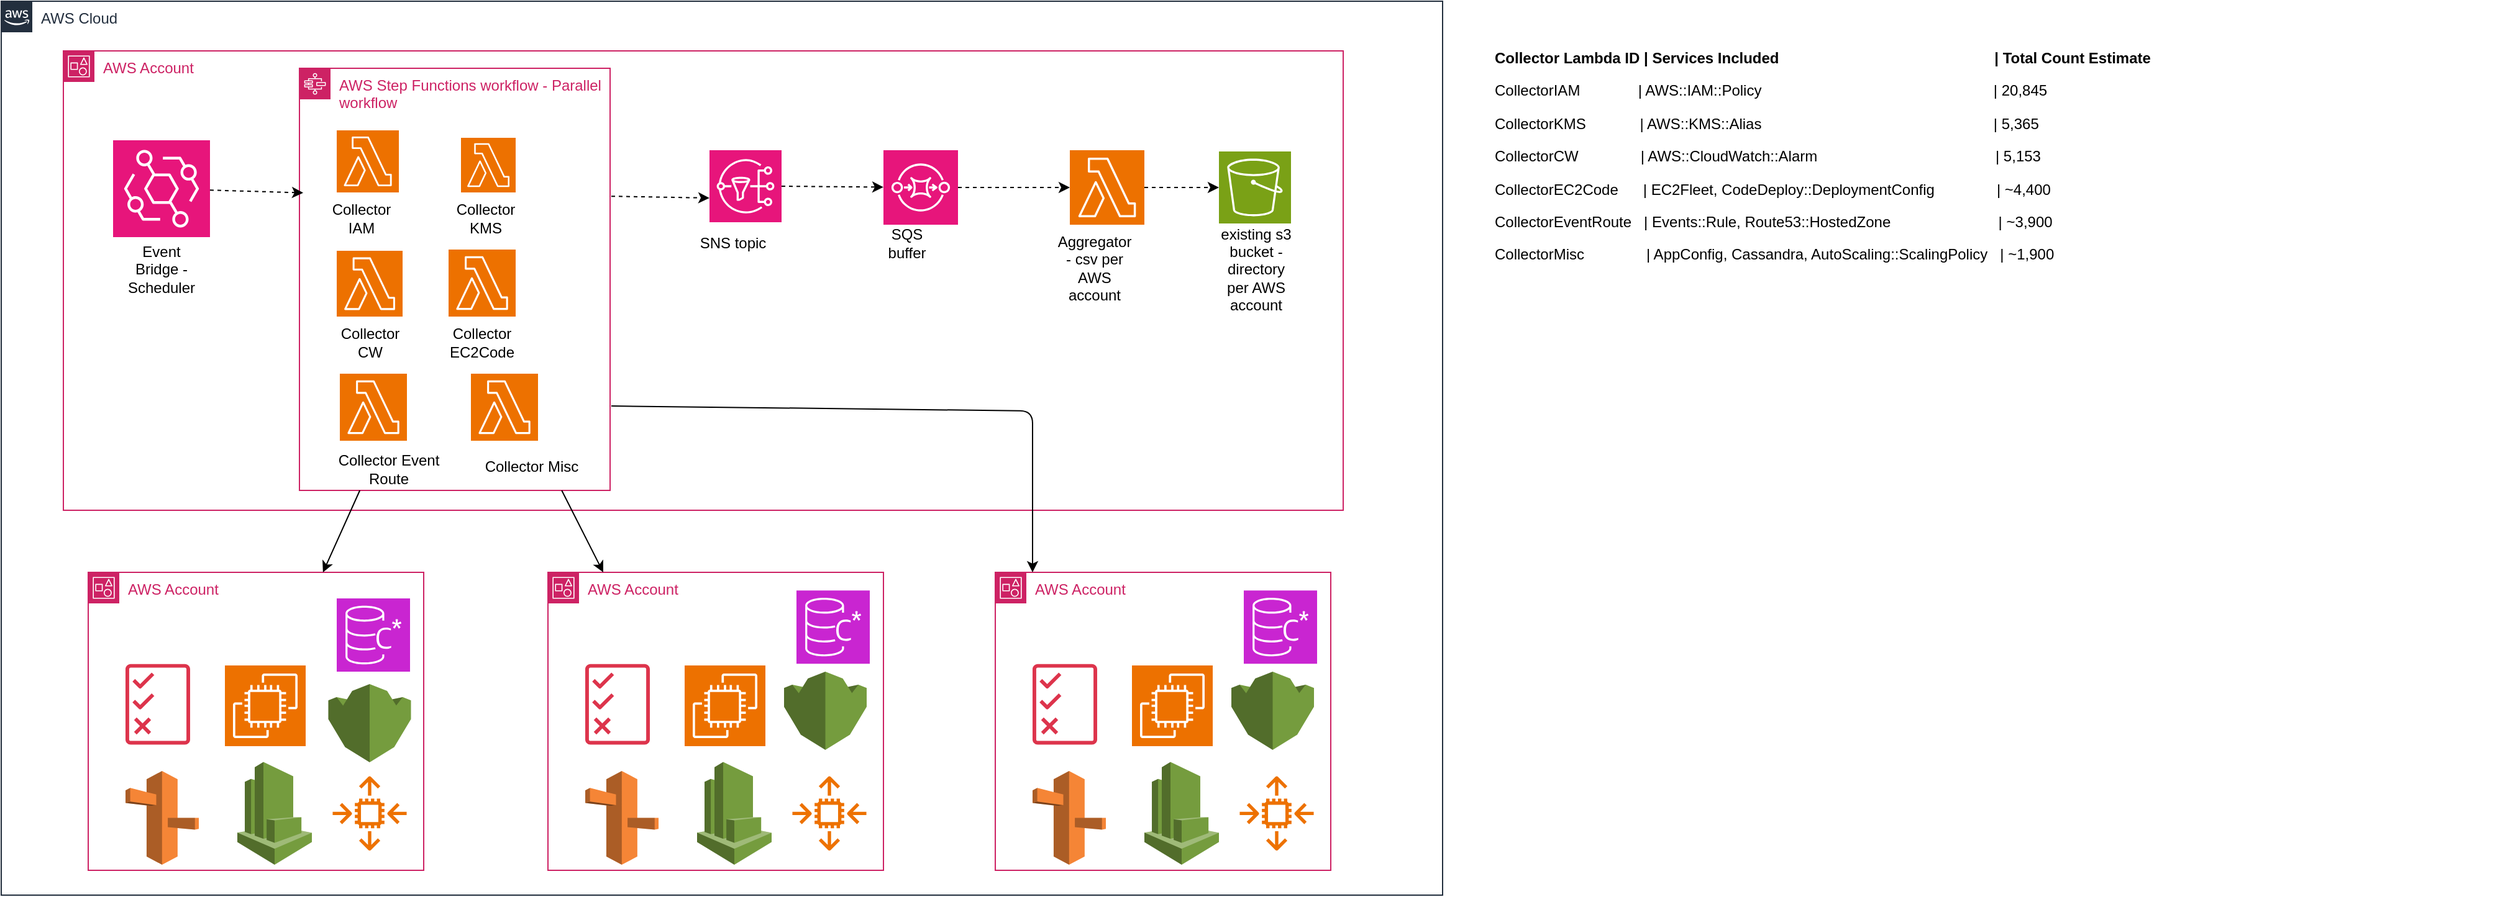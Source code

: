 <mxfile>
    <diagram id="aknyKr8WAboPeekxBtiO" name="Page-1">
        <mxGraphModel dx="922" dy="731" grid="1" gridSize="10" guides="1" tooltips="1" connect="1" arrows="1" fold="1" page="1" pageScale="1" pageWidth="850" pageHeight="1100" math="0" shadow="0">
            <root>
                <mxCell id="0"/>
                <mxCell id="1" parent="0"/>
                <mxCell id="2" value="AWS Account" style="points=[[0,0],[0.25,0],[0.5,0],[0.75,0],[1,0],[1,0.25],[1,0.5],[1,0.75],[1,1],[0.75,1],[0.5,1],[0.25,1],[0,1],[0,0.75],[0,0.5],[0,0.25]];outlineConnect=0;gradientColor=none;html=1;whiteSpace=wrap;fontSize=12;fontStyle=0;container=1;pointerEvents=0;collapsible=0;recursiveResize=0;shape=mxgraph.aws4.group;grIcon=mxgraph.aws4.group_account;strokeColor=#CD2264;fillColor=none;verticalAlign=top;align=left;spacingLeft=30;fontColor=#CD2264;dashed=0;" parent="1" vertex="1">
                    <mxGeometry x="70" y="40" width="1030" height="370" as="geometry"/>
                </mxCell>
                <mxCell id="7" value="AWS Step Functions workflow - Parallel workflow&amp;nbsp;" style="points=[[0,0],[0.25,0],[0.5,0],[0.75,0],[1,0],[1,0.25],[1,0.5],[1,0.75],[1,1],[0.75,1],[0.5,1],[0.25,1],[0,1],[0,0.75],[0,0.5],[0,0.25]];outlineConnect=0;gradientColor=none;html=1;whiteSpace=wrap;fontSize=12;fontStyle=0;container=1;pointerEvents=0;collapsible=0;recursiveResize=0;shape=mxgraph.aws4.group;grIcon=mxgraph.aws4.group_aws_step_functions_workflow;strokeColor=#CD2264;fillColor=none;verticalAlign=top;align=left;spacingLeft=30;fontColor=#CD2264;dashed=0;" parent="2" vertex="1">
                    <mxGeometry x="190" y="14" width="250" height="340" as="geometry"/>
                </mxCell>
                <mxCell id="8" value="" style="sketch=0;points=[[0,0,0],[0.25,0,0],[0.5,0,0],[0.75,0,0],[1,0,0],[0,1,0],[0.25,1,0],[0.5,1,0],[0.75,1,0],[1,1,0],[0,0.25,0],[0,0.5,0],[0,0.75,0],[1,0.25,0],[1,0.5,0],[1,0.75,0]];outlineConnect=0;fontColor=#232F3E;fillColor=#ED7100;strokeColor=#ffffff;dashed=0;verticalLabelPosition=bottom;verticalAlign=top;align=center;html=1;fontSize=12;fontStyle=0;aspect=fixed;shape=mxgraph.aws4.resourceIcon;resIcon=mxgraph.aws4.lambda;" parent="7" vertex="1">
                    <mxGeometry x="30" y="50" width="50" height="50" as="geometry"/>
                </mxCell>
                <mxCell id="12" value="" style="sketch=0;points=[[0,0,0],[0.25,0,0],[0.5,0,0],[0.75,0,0],[1,0,0],[0,1,0],[0.25,1,0],[0.5,1,0],[0.75,1,0],[1,1,0],[0,0.25,0],[0,0.5,0],[0,0.75,0],[1,0.25,0],[1,0.5,0],[1,0.75,0]];outlineConnect=0;fontColor=#232F3E;fillColor=#ED7100;strokeColor=#ffffff;dashed=0;verticalLabelPosition=bottom;verticalAlign=top;align=center;html=1;fontSize=12;fontStyle=0;aspect=fixed;shape=mxgraph.aws4.resourceIcon;resIcon=mxgraph.aws4.lambda;" parent="7" vertex="1">
                    <mxGeometry x="130" y="56" width="44" height="44" as="geometry"/>
                </mxCell>
                <mxCell id="14" value="AWS Account" style="points=[[0,0],[0.25,0],[0.5,0],[0.75,0],[1,0],[1,0.25],[1,0.5],[1,0.75],[1,1],[0.75,1],[0.5,1],[0.25,1],[0,1],[0,0.75],[0,0.5],[0,0.25]];outlineConnect=0;gradientColor=none;html=1;whiteSpace=wrap;fontSize=12;fontStyle=0;container=1;pointerEvents=0;collapsible=0;recursiveResize=0;shape=mxgraph.aws4.group;grIcon=mxgraph.aws4.group_account;strokeColor=#CD2264;fillColor=none;verticalAlign=top;align=left;spacingLeft=30;fontColor=#CD2264;dashed=0;" parent="1" vertex="1">
                    <mxGeometry x="90" y="460" width="270" height="240" as="geometry"/>
                </mxCell>
                <mxCell id="15" value="" style="sketch=0;outlineConnect=0;fontColor=#232F3E;gradientColor=none;fillColor=#DD344C;strokeColor=none;dashed=0;verticalLabelPosition=bottom;verticalAlign=top;align=center;html=1;fontSize=12;fontStyle=0;aspect=fixed;pointerEvents=1;shape=mxgraph.aws4.permissions;" parent="14" vertex="1">
                    <mxGeometry x="30" y="73.58" width="52" height="65.42" as="geometry"/>
                </mxCell>
                <mxCell id="16" value="" style="sketch=0;points=[[0,0,0],[0.25,0,0],[0.5,0,0],[0.75,0,0],[1,0,0],[0,1,0],[0.25,1,0],[0.5,1,0],[0.75,1,0],[1,1,0],[0,0.25,0],[0,0.5,0],[0,0.75,0],[1,0.25,0],[1,0.5,0],[1,0.75,0]];outlineConnect=0;fontColor=#232F3E;fillColor=#ED7100;strokeColor=#ffffff;dashed=0;verticalLabelPosition=bottom;verticalAlign=top;align=center;html=1;fontSize=12;fontStyle=0;aspect=fixed;shape=mxgraph.aws4.resourceIcon;resIcon=mxgraph.aws4.ec2;" parent="14" vertex="1">
                    <mxGeometry x="110" y="75" width="65" height="65" as="geometry"/>
                </mxCell>
                <mxCell id="20" value="AWS Cloud" style="points=[[0,0],[0.25,0],[0.5,0],[0.75,0],[1,0],[1,0.25],[1,0.5],[1,0.75],[1,1],[0.75,1],[0.5,1],[0.25,1],[0,1],[0,0.75],[0,0.5],[0,0.25]];outlineConnect=0;gradientColor=none;html=1;whiteSpace=wrap;fontSize=12;fontStyle=0;container=1;pointerEvents=0;collapsible=0;recursiveResize=0;shape=mxgraph.aws4.group;grIcon=mxgraph.aws4.group_aws_cloud_alt;strokeColor=#232F3E;fillColor=none;verticalAlign=top;align=left;spacingLeft=30;fontColor=#232F3E;dashed=0;" parent="1" vertex="1">
                    <mxGeometry x="20" width="1160" height="720" as="geometry"/>
                </mxCell>
                <mxCell id="27" style="edgeStyle=none;html=1;exitX=1;exitY=0.5;exitDx=0;exitDy=0;exitPerimeter=0;dashed=1;" parent="20" source="21" target="22" edge="1">
                    <mxGeometry relative="1" as="geometry"/>
                </mxCell>
                <mxCell id="21" value="" style="sketch=0;points=[[0,0,0],[0.25,0,0],[0.5,0,0],[0.75,0,0],[1,0,0],[0,1,0],[0.25,1,0],[0.5,1,0],[0.75,1,0],[1,1,0],[0,0.25,0],[0,0.5,0],[0,0.75,0],[1,0.25,0],[1,0.5,0],[1,0.75,0]];outlineConnect=0;fontColor=#232F3E;fillColor=#E7157B;strokeColor=#ffffff;dashed=0;verticalLabelPosition=bottom;verticalAlign=top;align=center;html=1;fontSize=12;fontStyle=0;aspect=fixed;shape=mxgraph.aws4.resourceIcon;resIcon=mxgraph.aws4.sns;" parent="20" vertex="1">
                    <mxGeometry x="570" y="120" width="58" height="58" as="geometry"/>
                </mxCell>
                <mxCell id="29" style="edgeStyle=none;html=1;dashed=1;" parent="20" source="22" target="28" edge="1">
                    <mxGeometry relative="1" as="geometry">
                        <Array as="points">
                            <mxPoint x="820" y="150"/>
                        </Array>
                    </mxGeometry>
                </mxCell>
                <mxCell id="22" value="" style="sketch=0;points=[[0,0,0],[0.25,0,0],[0.5,0,0],[0.75,0,0],[1,0,0],[0,1,0],[0.25,1,0],[0.5,1,0],[0.75,1,0],[1,1,0],[0,0.25,0],[0,0.5,0],[0,0.75,0],[1,0.25,0],[1,0.5,0],[1,0.75,0]];outlineConnect=0;fontColor=#232F3E;fillColor=#E7157B;strokeColor=#ffffff;dashed=0;verticalLabelPosition=bottom;verticalAlign=top;align=center;html=1;fontSize=12;fontStyle=0;aspect=fixed;shape=mxgraph.aws4.resourceIcon;resIcon=mxgraph.aws4.sqs;" parent="20" vertex="1">
                    <mxGeometry x="710" y="120" width="60" height="60" as="geometry"/>
                </mxCell>
                <mxCell id="31" style="edgeStyle=none;html=1;dashed=1;" parent="20" source="28" target="30" edge="1">
                    <mxGeometry relative="1" as="geometry"/>
                </mxCell>
                <mxCell id="28" value="" style="sketch=0;points=[[0,0,0],[0.25,0,0],[0.5,0,0],[0.75,0,0],[1,0,0],[0,1,0],[0.25,1,0],[0.5,1,0],[0.75,1,0],[1,1,0],[0,0.25,0],[0,0.5,0],[0,0.75,0],[1,0.25,0],[1,0.5,0],[1,0.75,0]];outlineConnect=0;fontColor=#232F3E;fillColor=#ED7100;strokeColor=#ffffff;dashed=0;verticalLabelPosition=bottom;verticalAlign=top;align=center;html=1;fontSize=12;fontStyle=0;aspect=fixed;shape=mxgraph.aws4.resourceIcon;resIcon=mxgraph.aws4.lambda;" parent="20" vertex="1">
                    <mxGeometry x="860" y="120" width="60" height="60" as="geometry"/>
                </mxCell>
                <mxCell id="30" value="" style="sketch=0;points=[[0,0,0],[0.25,0,0],[0.5,0,0],[0.75,0,0],[1,0,0],[0,1,0],[0.25,1,0],[0.5,1,0],[0.75,1,0],[1,1,0],[0,0.25,0],[0,0.5,0],[0,0.75,0],[1,0.25,0],[1,0.5,0],[1,0.75,0]];outlineConnect=0;fontColor=#232F3E;fillColor=#7AA116;strokeColor=#ffffff;dashed=0;verticalLabelPosition=bottom;verticalAlign=top;align=center;html=1;fontSize=12;fontStyle=0;aspect=fixed;shape=mxgraph.aws4.resourceIcon;resIcon=mxgraph.aws4.s3;" parent="20" vertex="1">
                    <mxGeometry x="980" y="121" width="58" height="58" as="geometry"/>
                </mxCell>
                <mxCell id="32" value="SNS topic" style="text;html=1;align=center;verticalAlign=middle;whiteSpace=wrap;rounded=0;" parent="20" vertex="1">
                    <mxGeometry x="559" y="180" width="60" height="30" as="geometry"/>
                </mxCell>
                <mxCell id="33" value="SQS buffer" style="text;html=1;align=center;verticalAlign=middle;whiteSpace=wrap;rounded=0;" parent="20" vertex="1">
                    <mxGeometry x="699" y="180" width="60" height="30" as="geometry"/>
                </mxCell>
                <mxCell id="34" value="Aggregator - csv per AWS account" style="text;html=1;align=center;verticalAlign=middle;whiteSpace=wrap;rounded=0;" parent="20" vertex="1">
                    <mxGeometry x="850" y="200" width="60" height="30" as="geometry"/>
                </mxCell>
                <mxCell id="35" value="Collector IAM" style="text;html=1;align=center;verticalAlign=middle;whiteSpace=wrap;rounded=0;" parent="20" vertex="1">
                    <mxGeometry x="260" y="160" width="60" height="30" as="geometry"/>
                </mxCell>
                <mxCell id="36" value="Collector KMS" style="text;html=1;align=center;verticalAlign=middle;whiteSpace=wrap;rounded=0;" parent="20" vertex="1">
                    <mxGeometry x="360" y="160" width="60" height="30" as="geometry"/>
                </mxCell>
                <mxCell id="37" value="" style="sketch=0;points=[[0,0,0],[0.25,0,0],[0.5,0,0],[0.75,0,0],[1,0,0],[0,1,0],[0.25,1,0],[0.5,1,0],[0.75,1,0],[1,1,0],[0,0.25,0],[0,0.5,0],[0,0.75,0],[1,0.25,0],[1,0.5,0],[1,0.75,0]];outlineConnect=0;fontColor=#232F3E;fillColor=#ED7100;strokeColor=#ffffff;dashed=0;verticalLabelPosition=bottom;verticalAlign=top;align=center;html=1;fontSize=12;fontStyle=0;aspect=fixed;shape=mxgraph.aws4.resourceIcon;resIcon=mxgraph.aws4.lambda;" parent="20" vertex="1">
                    <mxGeometry x="270" y="201" width="53" height="53" as="geometry"/>
                </mxCell>
                <mxCell id="41" value="" style="sketch=0;points=[[0,0,0],[0.25,0,0],[0.5,0,0],[0.75,0,0],[1,0,0],[0,1,0],[0.25,1,0],[0.5,1,0],[0.75,1,0],[1,1,0],[0,0.25,0],[0,0.5,0],[0,0.75,0],[1,0.25,0],[1,0.5,0],[1,0.75,0]];outlineConnect=0;fontColor=#232F3E;fillColor=#ED7100;strokeColor=#ffffff;dashed=0;verticalLabelPosition=bottom;verticalAlign=top;align=center;html=1;fontSize=12;fontStyle=0;aspect=fixed;shape=mxgraph.aws4.resourceIcon;resIcon=mxgraph.aws4.lambda;" parent="20" vertex="1">
                    <mxGeometry x="360" y="200" width="54" height="54" as="geometry"/>
                </mxCell>
                <mxCell id="42" value="Collector CW" style="text;html=1;align=center;verticalAlign=middle;whiteSpace=wrap;rounded=0;" parent="20" vertex="1">
                    <mxGeometry x="266.5" y="260" width="60" height="30" as="geometry"/>
                </mxCell>
                <mxCell id="43" value="Collector EC2Code" style="text;html=1;align=center;verticalAlign=middle;whiteSpace=wrap;rounded=0;" parent="20" vertex="1">
                    <mxGeometry x="357" y="260" width="60" height="30" as="geometry"/>
                </mxCell>
                <mxCell id="44" value="" style="sketch=0;points=[[0,0,0],[0.25,0,0],[0.5,0,0],[0.75,0,0],[1,0,0],[0,1,0],[0.25,1,0],[0.5,1,0],[0.75,1,0],[1,1,0],[0,0.25,0],[0,0.5,0],[0,0.75,0],[1,0.25,0],[1,0.5,0],[1,0.75,0]];outlineConnect=0;fontColor=#232F3E;fillColor=#ED7100;strokeColor=#ffffff;dashed=0;verticalLabelPosition=bottom;verticalAlign=top;align=center;html=1;fontSize=12;fontStyle=0;aspect=fixed;shape=mxgraph.aws4.resourceIcon;resIcon=mxgraph.aws4.lambda;" parent="20" vertex="1">
                    <mxGeometry x="272.5" y="300" width="54" height="54" as="geometry"/>
                </mxCell>
                <mxCell id="47" value="" style="sketch=0;points=[[0,0,0],[0.25,0,0],[0.5,0,0],[0.75,0,0],[1,0,0],[0,1,0],[0.25,1,0],[0.5,1,0],[0.75,1,0],[1,1,0],[0,0.25,0],[0,0.5,0],[0,0.75,0],[1,0.25,0],[1,0.5,0],[1,0.75,0]];outlineConnect=0;fontColor=#232F3E;fillColor=#ED7100;strokeColor=#ffffff;dashed=0;verticalLabelPosition=bottom;verticalAlign=top;align=center;html=1;fontSize=12;fontStyle=0;aspect=fixed;shape=mxgraph.aws4.resourceIcon;resIcon=mxgraph.aws4.lambda;" parent="20" vertex="1">
                    <mxGeometry x="378" y="300" width="54" height="54" as="geometry"/>
                </mxCell>
                <mxCell id="48" value="Collector Misc" style="text;html=1;align=center;verticalAlign=middle;whiteSpace=wrap;rounded=0;" parent="20" vertex="1">
                    <mxGeometry x="378" y="360" width="97.5" height="30" as="geometry"/>
                </mxCell>
                <mxCell id="6" value="" style="sketch=0;points=[[0,0,0],[0.25,0,0],[0.5,0,0],[0.75,0,0],[1,0,0],[0,1,0],[0.25,1,0],[0.5,1,0],[0.75,1,0],[1,1,0],[0,0.25,0],[0,0.5,0],[0,0.75,0],[1,0.25,0],[1,0.5,0],[1,0.75,0]];outlineConnect=0;fontColor=#232F3E;fillColor=#E7157B;strokeColor=#ffffff;dashed=0;verticalLabelPosition=bottom;verticalAlign=top;align=center;html=1;fontSize=12;fontStyle=0;aspect=fixed;shape=mxgraph.aws4.resourceIcon;resIcon=mxgraph.aws4.eventbridge;" parent="20" vertex="1">
                    <mxGeometry x="90" y="112" width="78" height="78" as="geometry"/>
                </mxCell>
                <mxCell id="50" value="Event Bridge - Scheduler" style="text;html=1;align=center;verticalAlign=middle;whiteSpace=wrap;rounded=0;" parent="20" vertex="1">
                    <mxGeometry x="99" y="201" width="60" height="30" as="geometry"/>
                </mxCell>
                <mxCell id="46" value="Collector Event&lt;div&gt;Route&lt;/div&gt;" style="text;html=1;align=center;verticalAlign=middle;whiteSpace=wrap;rounded=0;" parent="20" vertex="1">
                    <mxGeometry x="260" y="360" width="103.5" height="34" as="geometry"/>
                </mxCell>
                <mxCell id="54" value="existing s3 bucket - directory per AWS account" style="text;html=1;align=center;verticalAlign=middle;whiteSpace=wrap;rounded=0;" vertex="1" parent="20">
                    <mxGeometry x="980" y="201" width="60" height="30" as="geometry"/>
                </mxCell>
                <mxCell id="55" value="" style="outlineConnect=0;dashed=0;verticalLabelPosition=bottom;verticalAlign=top;align=center;html=1;shape=mxgraph.aws3.kms;fillColor=#759C3E;gradientColor=none;" vertex="1" parent="20">
                    <mxGeometry x="263.25" y="550" width="66.5" height="63" as="geometry"/>
                </mxCell>
                <mxCell id="83" value="" style="outlineConnect=0;dashed=0;verticalLabelPosition=bottom;verticalAlign=top;align=center;html=1;shape=mxgraph.aws3.route_53;fillColor=#F58536;gradientColor=none;" vertex="1" parent="20">
                    <mxGeometry x="100" y="620" width="59" height="75.5" as="geometry"/>
                </mxCell>
                <mxCell id="84" value="" style="outlineConnect=0;dashed=0;verticalLabelPosition=bottom;verticalAlign=top;align=center;html=1;shape=mxgraph.aws3.cloudwatch;fillColor=#759C3E;gradientColor=none;" vertex="1" parent="20">
                    <mxGeometry x="190" y="612.75" width="60" height="82.75" as="geometry"/>
                </mxCell>
                <mxCell id="85" value="" style="sketch=0;outlineConnect=0;fontColor=#232F3E;gradientColor=none;fillColor=#ED7100;strokeColor=none;dashed=0;verticalLabelPosition=bottom;verticalAlign=top;align=center;html=1;fontSize=12;fontStyle=0;aspect=fixed;pointerEvents=1;shape=mxgraph.aws4.auto_scaling2;" vertex="1" parent="20">
                    <mxGeometry x="266.5" y="624.13" width="60" height="60" as="geometry"/>
                </mxCell>
                <mxCell id="86" value="AWS Account" style="points=[[0,0],[0.25,0],[0.5,0],[0.75,0],[1,0],[1,0.25],[1,0.5],[1,0.75],[1,1],[0.75,1],[0.5,1],[0.25,1],[0,1],[0,0.75],[0,0.5],[0,0.25]];outlineConnect=0;gradientColor=none;html=1;whiteSpace=wrap;fontSize=12;fontStyle=0;container=1;pointerEvents=0;collapsible=0;recursiveResize=0;shape=mxgraph.aws4.group;grIcon=mxgraph.aws4.group_account;strokeColor=#CD2264;fillColor=none;verticalAlign=top;align=left;spacingLeft=30;fontColor=#CD2264;dashed=0;" vertex="1" parent="20">
                    <mxGeometry x="440" y="460" width="270" height="240" as="geometry"/>
                </mxCell>
                <mxCell id="87" value="" style="sketch=0;outlineConnect=0;fontColor=#232F3E;gradientColor=none;fillColor=#DD344C;strokeColor=none;dashed=0;verticalLabelPosition=bottom;verticalAlign=top;align=center;html=1;fontSize=12;fontStyle=0;aspect=fixed;pointerEvents=1;shape=mxgraph.aws4.permissions;" vertex="1" parent="86">
                    <mxGeometry x="30" y="73.58" width="52" height="65.42" as="geometry"/>
                </mxCell>
                <mxCell id="88" value="" style="sketch=0;points=[[0,0,0],[0.25,0,0],[0.5,0,0],[0.75,0,0],[1,0,0],[0,1,0],[0.25,1,0],[0.5,1,0],[0.75,1,0],[1,1,0],[0,0.25,0],[0,0.5,0],[0,0.75,0],[1,0.25,0],[1,0.5,0],[1,0.75,0]];outlineConnect=0;fontColor=#232F3E;fillColor=#ED7100;strokeColor=#ffffff;dashed=0;verticalLabelPosition=bottom;verticalAlign=top;align=center;html=1;fontSize=12;fontStyle=0;aspect=fixed;shape=mxgraph.aws4.resourceIcon;resIcon=mxgraph.aws4.ec2;" vertex="1" parent="86">
                    <mxGeometry x="110" y="75" width="65" height="65" as="geometry"/>
                </mxCell>
                <mxCell id="101" value="" style="sketch=0;points=[[0,0,0],[0.25,0,0],[0.5,0,0],[0.75,0,0],[1,0,0],[0,1,0],[0.25,1,0],[0.5,1,0],[0.75,1,0],[1,1,0],[0,0.25,0],[0,0.5,0],[0,0.75,0],[1,0.25,0],[1,0.5,0],[1,0.75,0]];outlineConnect=0;fontColor=#232F3E;fillColor=#C925D1;strokeColor=#ffffff;dashed=0;verticalLabelPosition=bottom;verticalAlign=top;align=center;html=1;fontSize=12;fontStyle=0;aspect=fixed;shape=mxgraph.aws4.resourceIcon;resIcon=mxgraph.aws4.keyspaces;" vertex="1" parent="86">
                    <mxGeometry x="200" y="14.58" width="59" height="59" as="geometry"/>
                </mxCell>
                <mxCell id="89" value="" style="outlineConnect=0;dashed=0;verticalLabelPosition=bottom;verticalAlign=top;align=center;html=1;shape=mxgraph.aws3.kms;fillColor=#759C3E;gradientColor=none;" vertex="1" parent="20">
                    <mxGeometry x="630" y="540" width="66.5" height="63" as="geometry"/>
                </mxCell>
                <mxCell id="90" value="" style="outlineConnect=0;dashed=0;verticalLabelPosition=bottom;verticalAlign=top;align=center;html=1;shape=mxgraph.aws3.route_53;fillColor=#F58536;gradientColor=none;" vertex="1" parent="20">
                    <mxGeometry x="470" y="620" width="59" height="75.5" as="geometry"/>
                </mxCell>
                <mxCell id="91" value="" style="outlineConnect=0;dashed=0;verticalLabelPosition=bottom;verticalAlign=top;align=center;html=1;shape=mxgraph.aws3.cloudwatch;fillColor=#759C3E;gradientColor=none;" vertex="1" parent="20">
                    <mxGeometry x="560" y="612.75" width="60" height="82.75" as="geometry"/>
                </mxCell>
                <mxCell id="92" value="" style="sketch=0;outlineConnect=0;fontColor=#232F3E;gradientColor=none;fillColor=#ED7100;strokeColor=none;dashed=0;verticalLabelPosition=bottom;verticalAlign=top;align=center;html=1;fontSize=12;fontStyle=0;aspect=fixed;pointerEvents=1;shape=mxgraph.aws4.auto_scaling2;" vertex="1" parent="20">
                    <mxGeometry x="636.5" y="624.13" width="60" height="60" as="geometry"/>
                </mxCell>
                <mxCell id="93" value="AWS Account" style="points=[[0,0],[0.25,0],[0.5,0],[0.75,0],[1,0],[1,0.25],[1,0.5],[1,0.75],[1,1],[0.75,1],[0.5,1],[0.25,1],[0,1],[0,0.75],[0,0.5],[0,0.25]];outlineConnect=0;gradientColor=none;html=1;whiteSpace=wrap;fontSize=12;fontStyle=0;container=1;pointerEvents=0;collapsible=0;recursiveResize=0;shape=mxgraph.aws4.group;grIcon=mxgraph.aws4.group_account;strokeColor=#CD2264;fillColor=none;verticalAlign=top;align=left;spacingLeft=30;fontColor=#CD2264;dashed=0;" vertex="1" parent="20">
                    <mxGeometry x="800" y="460" width="270" height="240" as="geometry"/>
                </mxCell>
                <mxCell id="94" value="" style="sketch=0;outlineConnect=0;fontColor=#232F3E;gradientColor=none;fillColor=#DD344C;strokeColor=none;dashed=0;verticalLabelPosition=bottom;verticalAlign=top;align=center;html=1;fontSize=12;fontStyle=0;aspect=fixed;pointerEvents=1;shape=mxgraph.aws4.permissions;" vertex="1" parent="93">
                    <mxGeometry x="30" y="73.58" width="52" height="65.42" as="geometry"/>
                </mxCell>
                <mxCell id="95" value="" style="sketch=0;points=[[0,0,0],[0.25,0,0],[0.5,0,0],[0.75,0,0],[1,0,0],[0,1,0],[0.25,1,0],[0.5,1,0],[0.75,1,0],[1,1,0],[0,0.25,0],[0,0.5,0],[0,0.75,0],[1,0.25,0],[1,0.5,0],[1,0.75,0]];outlineConnect=0;fontColor=#232F3E;fillColor=#ED7100;strokeColor=#ffffff;dashed=0;verticalLabelPosition=bottom;verticalAlign=top;align=center;html=1;fontSize=12;fontStyle=0;aspect=fixed;shape=mxgraph.aws4.resourceIcon;resIcon=mxgraph.aws4.ec2;" vertex="1" parent="93">
                    <mxGeometry x="110" y="75" width="65" height="65" as="geometry"/>
                </mxCell>
                <mxCell id="102" value="" style="sketch=0;points=[[0,0,0],[0.25,0,0],[0.5,0,0],[0.75,0,0],[1,0,0],[0,1,0],[0.25,1,0],[0.5,1,0],[0.75,1,0],[1,1,0],[0,0.25,0],[0,0.5,0],[0,0.75,0],[1,0.25,0],[1,0.5,0],[1,0.75,0]];outlineConnect=0;fontColor=#232F3E;fillColor=#C925D1;strokeColor=#ffffff;dashed=0;verticalLabelPosition=bottom;verticalAlign=top;align=center;html=1;fontSize=12;fontStyle=0;aspect=fixed;shape=mxgraph.aws4.resourceIcon;resIcon=mxgraph.aws4.keyspaces;" vertex="1" parent="93">
                    <mxGeometry x="200" y="14.58" width="59" height="59" as="geometry"/>
                </mxCell>
                <mxCell id="96" value="" style="outlineConnect=0;dashed=0;verticalLabelPosition=bottom;verticalAlign=top;align=center;html=1;shape=mxgraph.aws3.kms;fillColor=#759C3E;gradientColor=none;" vertex="1" parent="20">
                    <mxGeometry x="990" y="540" width="66.5" height="63" as="geometry"/>
                </mxCell>
                <mxCell id="97" value="" style="outlineConnect=0;dashed=0;verticalLabelPosition=bottom;verticalAlign=top;align=center;html=1;shape=mxgraph.aws3.route_53;fillColor=#F58536;gradientColor=none;" vertex="1" parent="20">
                    <mxGeometry x="830" y="620" width="59" height="75.5" as="geometry"/>
                </mxCell>
                <mxCell id="98" value="" style="outlineConnect=0;dashed=0;verticalLabelPosition=bottom;verticalAlign=top;align=center;html=1;shape=mxgraph.aws3.cloudwatch;fillColor=#759C3E;gradientColor=none;" vertex="1" parent="20">
                    <mxGeometry x="920" y="612.75" width="60" height="82.75" as="geometry"/>
                </mxCell>
                <mxCell id="99" value="" style="sketch=0;outlineConnect=0;fontColor=#232F3E;gradientColor=none;fillColor=#ED7100;strokeColor=none;dashed=0;verticalLabelPosition=bottom;verticalAlign=top;align=center;html=1;fontSize=12;fontStyle=0;aspect=fixed;pointerEvents=1;shape=mxgraph.aws4.auto_scaling2;" vertex="1" parent="20">
                    <mxGeometry x="996.5" y="624.13" width="60" height="60" as="geometry"/>
                </mxCell>
                <mxCell id="100" value="" style="sketch=0;points=[[0,0,0],[0.25,0,0],[0.5,0,0],[0.75,0,0],[1,0,0],[0,1,0],[0.25,1,0],[0.5,1,0],[0.75,1,0],[1,1,0],[0,0.25,0],[0,0.5,0],[0,0.75,0],[1,0.25,0],[1,0.5,0],[1,0.75,0]];outlineConnect=0;fontColor=#232F3E;fillColor=#C925D1;strokeColor=#ffffff;dashed=0;verticalLabelPosition=bottom;verticalAlign=top;align=center;html=1;fontSize=12;fontStyle=0;aspect=fixed;shape=mxgraph.aws4.resourceIcon;resIcon=mxgraph.aws4.keyspaces;" vertex="1" parent="20">
                    <mxGeometry x="270" y="481" width="59" height="59" as="geometry"/>
                </mxCell>
                <mxCell id="26" style="edgeStyle=none;html=1;exitX=1.004;exitY=0.277;exitDx=0;exitDy=0;exitPerimeter=0;dashed=1;" parent="1" edge="1">
                    <mxGeometry relative="1" as="geometry">
                        <mxPoint x="511" y="157.072" as="sourcePoint"/>
                        <mxPoint x="590" y="158.482" as="targetPoint"/>
                    </mxGeometry>
                </mxCell>
                <mxCell id="40" value="&lt;p data-pm-slice=&quot;1 1 []&quot;&gt;&lt;b&gt;Collector Lambda ID | Services Included&amp;nbsp; &amp;nbsp; &amp;nbsp; &amp;nbsp; &amp;nbsp; &amp;nbsp; &amp;nbsp; &amp;nbsp; &amp;nbsp; &amp;nbsp; &amp;nbsp; &amp;nbsp; &amp;nbsp; &amp;nbsp; &amp;nbsp; &amp;nbsp; &amp;nbsp; &amp;nbsp; &amp;nbsp; &amp;nbsp; &amp;nbsp; &amp;nbsp; &amp;nbsp; &amp;nbsp; &amp;nbsp; &amp;nbsp; | Total Count Estimate&lt;/b&gt;&lt;br&gt;&lt;/p&gt;&lt;p&gt;CollectorIAM&amp;nbsp; &amp;nbsp; &amp;nbsp; &amp;nbsp; &amp;nbsp; &amp;nbsp; &amp;nbsp; | AWS::IAM::Policy&amp;nbsp; &amp;nbsp; &amp;nbsp; &amp;nbsp; &amp;nbsp; &amp;nbsp; &amp;nbsp; &amp;nbsp; &amp;nbsp; &amp;nbsp; &amp;nbsp; &amp;nbsp; &amp;nbsp; &amp;nbsp; &amp;nbsp; &amp;nbsp; &amp;nbsp; &amp;nbsp; &amp;nbsp; &amp;nbsp; &amp;nbsp; &amp;nbsp; &amp;nbsp; &amp;nbsp; &amp;nbsp; &amp;nbsp; &amp;nbsp; &amp;nbsp; | 20,845&lt;br&gt;&lt;/p&gt;&lt;p&gt;CollectorKMS&amp;nbsp; &amp;nbsp; &amp;nbsp; &amp;nbsp; &amp;nbsp; &amp;nbsp; &amp;nbsp;| AWS::KMS::Alias&amp;nbsp; &amp;nbsp; &amp;nbsp; &amp;nbsp; &amp;nbsp; &amp;nbsp; &amp;nbsp; &amp;nbsp; &amp;nbsp; &amp;nbsp; &amp;nbsp; &amp;nbsp; &amp;nbsp; &amp;nbsp; &amp;nbsp; &amp;nbsp; &amp;nbsp; &amp;nbsp; &amp;nbsp; &amp;nbsp; &amp;nbsp; &amp;nbsp; &amp;nbsp; &amp;nbsp; &amp;nbsp; &amp;nbsp; &amp;nbsp; &amp;nbsp; | 5,365&lt;br&gt;&lt;/p&gt;&lt;p&gt;CollectorCW&amp;nbsp; &amp;nbsp; &amp;nbsp; &amp;nbsp; &amp;nbsp; &amp;nbsp; &amp;nbsp; &amp;nbsp;| AWS::CloudWatch::Alarm&amp;nbsp; &amp;nbsp; &amp;nbsp; &amp;nbsp; &amp;nbsp; &amp;nbsp; &amp;nbsp; &amp;nbsp; &amp;nbsp; &amp;nbsp; &amp;nbsp; &amp;nbsp; &amp;nbsp; &amp;nbsp; &amp;nbsp; &amp;nbsp; &amp;nbsp; &amp;nbsp; &amp;nbsp; &amp;nbsp; &amp;nbsp; &amp;nbsp;| 5,153&lt;br&gt;&lt;/p&gt;&lt;p&gt;CollectorEC2Code&amp;nbsp; &amp;nbsp; &amp;nbsp; | EC2Fleet, CodeDeploy::DeploymentConfig&amp;nbsp; &amp;nbsp; &amp;nbsp; &amp;nbsp; &amp;nbsp; &amp;nbsp; &amp;nbsp; &amp;nbsp;| ~4,400&lt;br&gt;&lt;/p&gt;&lt;p&gt;CollectorEventRoute&amp;nbsp; &amp;nbsp;| Events::Rule, Route53::HostedZone&amp;nbsp; &amp;nbsp; &amp;nbsp; &amp;nbsp; &amp;nbsp; &amp;nbsp; &amp;nbsp; &amp;nbsp; &amp;nbsp; &amp;nbsp; &amp;nbsp; &amp;nbsp; &amp;nbsp; | ~3,900&lt;br&gt;&lt;/p&gt;&lt;p&gt;CollectorMisc&amp;nbsp; &amp;nbsp; &amp;nbsp; &amp;nbsp; &amp;nbsp; &amp;nbsp; &amp;nbsp; &amp;nbsp;| AppConfig, Cassandra, AutoScaling::ScalingPolicy&amp;nbsp; &amp;nbsp;| ~1,900&lt;/p&gt;" style="text;whiteSpace=wrap;html=1;" parent="1" vertex="1">
                    <mxGeometry x="1220" y="20" width="810" height="220" as="geometry"/>
                </mxCell>
                <mxCell id="13" style="edgeStyle=none;html=1;entryX=0.012;entryY=0.295;entryDx=0;entryDy=0;entryPerimeter=0;dashed=1;" parent="1" source="6" target="7" edge="1">
                    <mxGeometry relative="1" as="geometry">
                        <mxPoint x="250" y="170" as="targetPoint"/>
                    </mxGeometry>
                </mxCell>
                <mxCell id="51" style="edgeStyle=none;html=1;" parent="1" source="7" target="14" edge="1">
                    <mxGeometry relative="1" as="geometry"/>
                </mxCell>
                <mxCell id="52" style="edgeStyle=none;html=1;" parent="1" source="7" edge="1">
                    <mxGeometry relative="1" as="geometry">
                        <mxPoint x="504.494" y="460" as="targetPoint"/>
                    </mxGeometry>
                </mxCell>
                <mxCell id="53" style="edgeStyle=none;html=1;exitX=1.004;exitY=0.8;exitDx=0;exitDy=0;exitPerimeter=0;" parent="1" source="7" edge="1">
                    <mxGeometry relative="1" as="geometry">
                        <mxPoint x="850" y="460" as="targetPoint"/>
                        <Array as="points">
                            <mxPoint x="850" y="330"/>
                        </Array>
                    </mxGeometry>
                </mxCell>
            </root>
        </mxGraphModel>
    </diagram>
</mxfile>